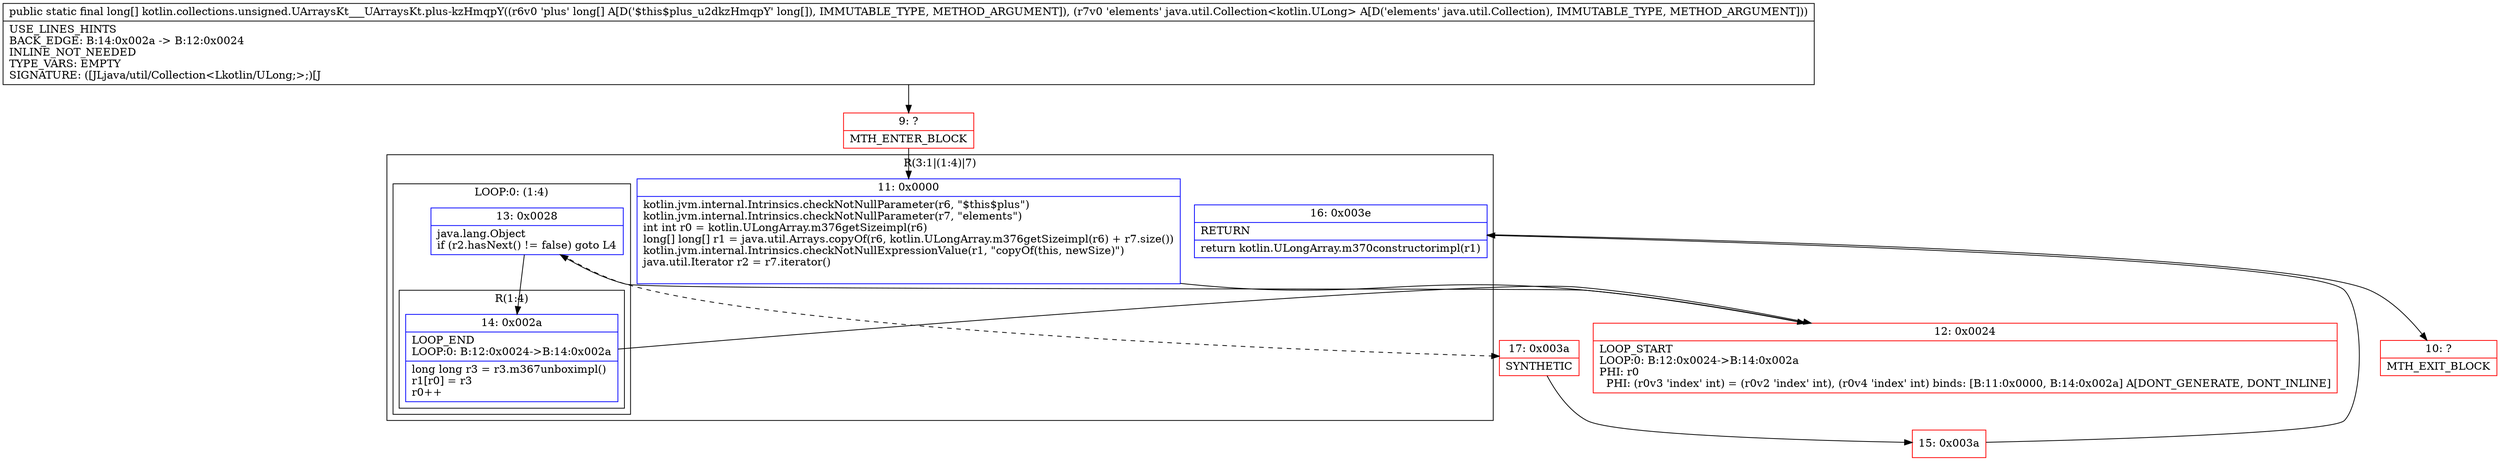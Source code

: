 digraph "CFG forkotlin.collections.unsigned.UArraysKt___UArraysKt.plus\-kzHmqpY([JLjava\/util\/Collection;)[J" {
subgraph cluster_Region_2083468001 {
label = "R(3:1|(1:4)|7)";
node [shape=record,color=blue];
Node_11 [shape=record,label="{11\:\ 0x0000|kotlin.jvm.internal.Intrinsics.checkNotNullParameter(r6, \"$this$plus\")\lkotlin.jvm.internal.Intrinsics.checkNotNullParameter(r7, \"elements\")\lint int r0 = kotlin.ULongArray.m376getSizeimpl(r6)\llong[] long[] r1 = java.util.Arrays.copyOf(r6, kotlin.ULongArray.m376getSizeimpl(r6) + r7.size())\lkotlin.jvm.internal.Intrinsics.checkNotNullExpressionValue(r1, \"copyOf(this, newSize)\")\ljava.util.Iterator r2 = r7.iterator()\l\l}"];
subgraph cluster_LoopRegion_1911658257 {
label = "LOOP:0: (1:4)";
node [shape=record,color=blue];
Node_13 [shape=record,label="{13\:\ 0x0028|java.lang.Object \lif (r2.hasNext() != false) goto L4\l}"];
subgraph cluster_Region_881229484 {
label = "R(1:4)";
node [shape=record,color=blue];
Node_14 [shape=record,label="{14\:\ 0x002a|LOOP_END\lLOOP:0: B:12:0x0024\-\>B:14:0x002a\l|long long r3 = r3.m367unboximpl()\lr1[r0] = r3\lr0++\l}"];
}
}
Node_16 [shape=record,label="{16\:\ 0x003e|RETURN\l|return kotlin.ULongArray.m370constructorimpl(r1)\l}"];
}
Node_9 [shape=record,color=red,label="{9\:\ ?|MTH_ENTER_BLOCK\l}"];
Node_12 [shape=record,color=red,label="{12\:\ 0x0024|LOOP_START\lLOOP:0: B:12:0x0024\-\>B:14:0x002a\lPHI: r0 \l  PHI: (r0v3 'index' int) = (r0v2 'index' int), (r0v4 'index' int) binds: [B:11:0x0000, B:14:0x002a] A[DONT_GENERATE, DONT_INLINE]\l}"];
Node_17 [shape=record,color=red,label="{17\:\ 0x003a|SYNTHETIC\l}"];
Node_15 [shape=record,color=red,label="{15\:\ 0x003a}"];
Node_10 [shape=record,color=red,label="{10\:\ ?|MTH_EXIT_BLOCK\l}"];
MethodNode[shape=record,label="{public static final long[] kotlin.collections.unsigned.UArraysKt___UArraysKt.plus\-kzHmqpY((r6v0 'plus' long[] A[D('$this$plus_u2dkzHmqpY' long[]), IMMUTABLE_TYPE, METHOD_ARGUMENT]), (r7v0 'elements' java.util.Collection\<kotlin.ULong\> A[D('elements' java.util.Collection), IMMUTABLE_TYPE, METHOD_ARGUMENT]))  | USE_LINES_HINTS\lBACK_EDGE: B:14:0x002a \-\> B:12:0x0024\lINLINE_NOT_NEEDED\lTYPE_VARS: EMPTY\lSIGNATURE: ([JLjava\/util\/Collection\<Lkotlin\/ULong;\>;)[J\l}"];
MethodNode -> Node_9;Node_11 -> Node_12;
Node_13 -> Node_14;
Node_13 -> Node_17[style=dashed];
Node_14 -> Node_12;
Node_16 -> Node_10;
Node_9 -> Node_11;
Node_12 -> Node_13;
Node_17 -> Node_15;
Node_15 -> Node_16;
}

